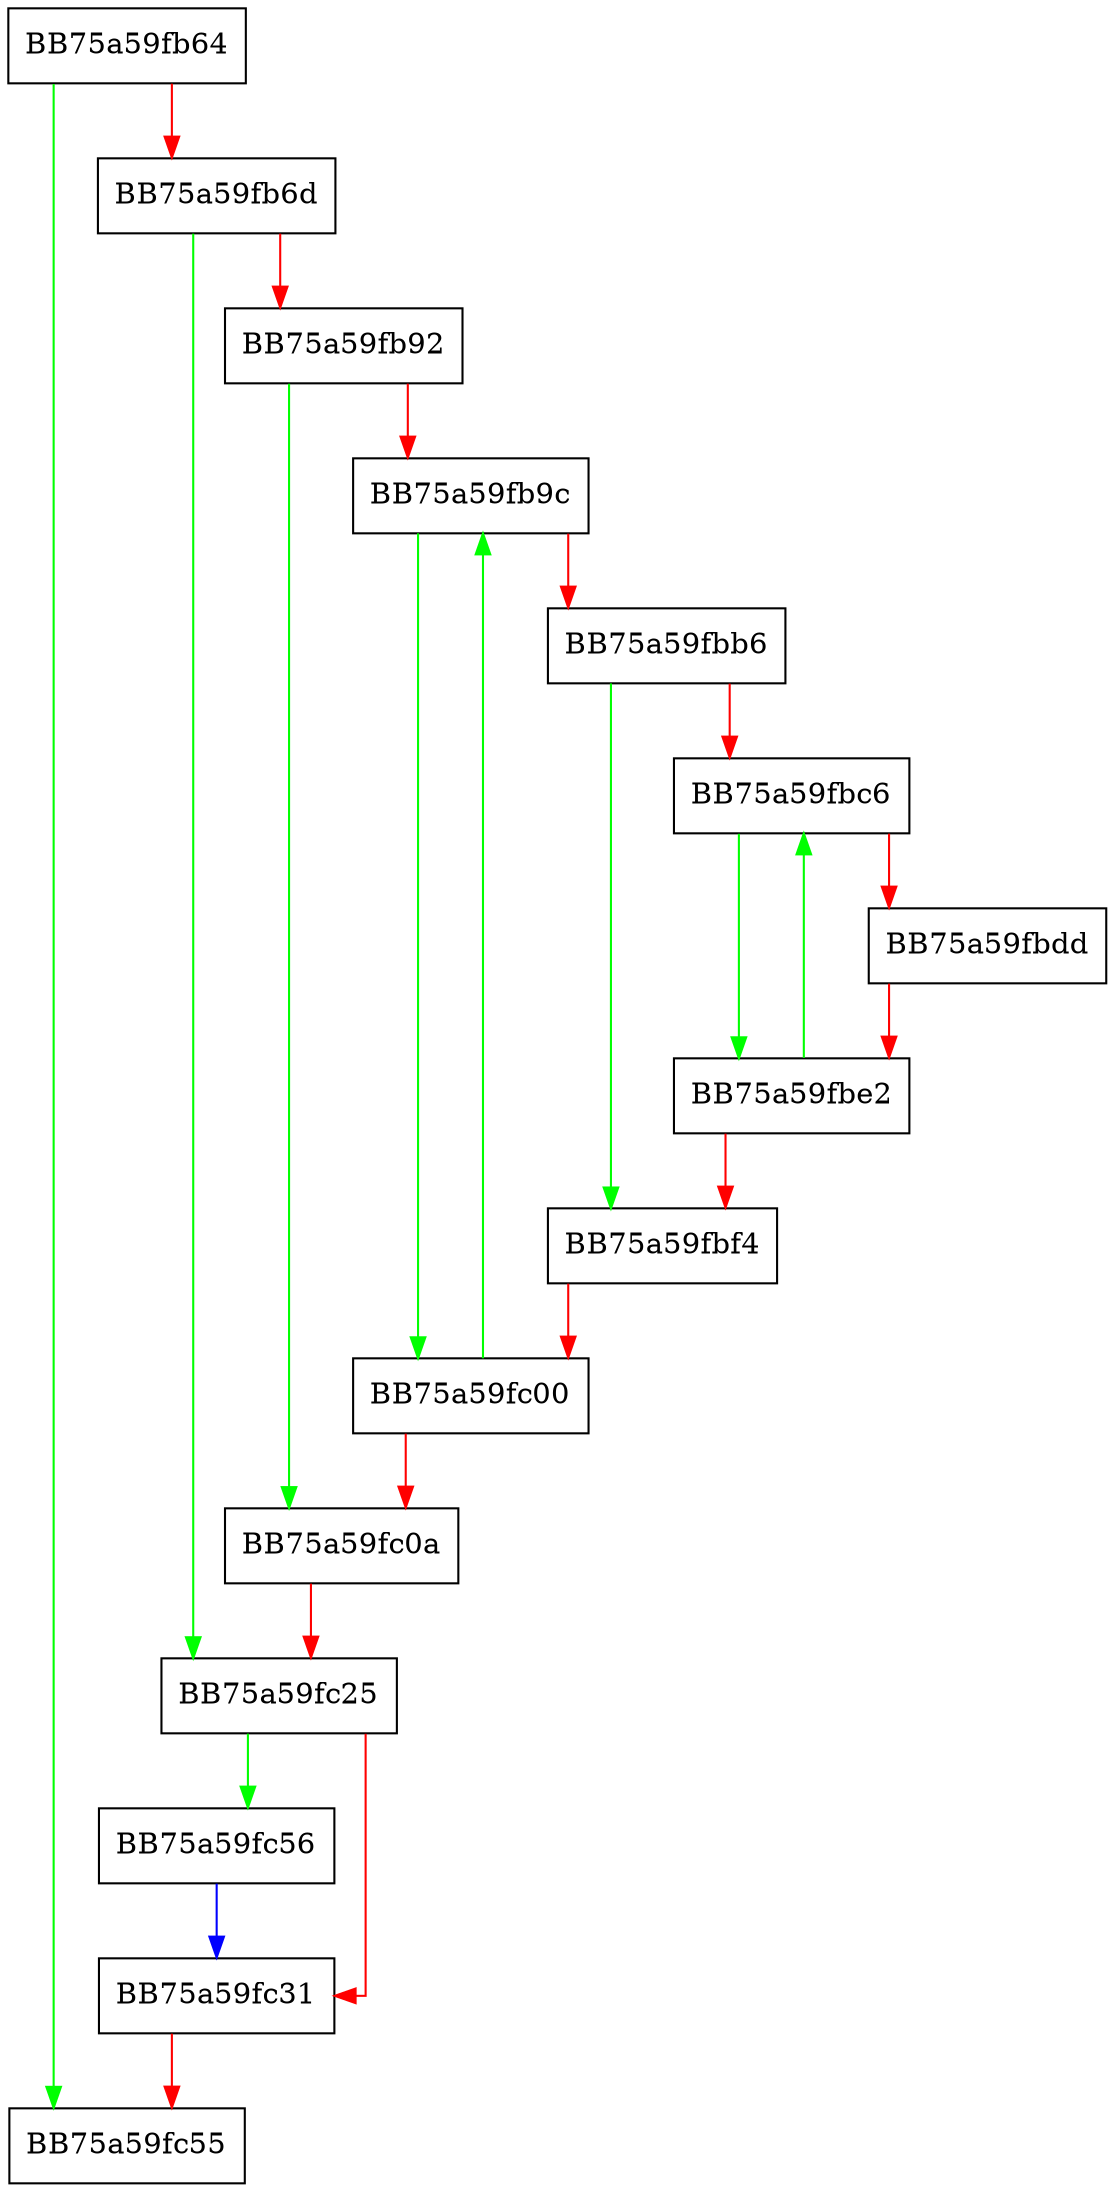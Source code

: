 digraph FreePersistedResults {
  node [shape="box"];
  graph [splines=ortho];
  BB75a59fb64 -> BB75a59fc55 [color="green"];
  BB75a59fb64 -> BB75a59fb6d [color="red"];
  BB75a59fb6d -> BB75a59fc25 [color="green"];
  BB75a59fb6d -> BB75a59fb92 [color="red"];
  BB75a59fb92 -> BB75a59fc0a [color="green"];
  BB75a59fb92 -> BB75a59fb9c [color="red"];
  BB75a59fb9c -> BB75a59fc00 [color="green"];
  BB75a59fb9c -> BB75a59fbb6 [color="red"];
  BB75a59fbb6 -> BB75a59fbf4 [color="green"];
  BB75a59fbb6 -> BB75a59fbc6 [color="red"];
  BB75a59fbc6 -> BB75a59fbe2 [color="green"];
  BB75a59fbc6 -> BB75a59fbdd [color="red"];
  BB75a59fbdd -> BB75a59fbe2 [color="red"];
  BB75a59fbe2 -> BB75a59fbc6 [color="green"];
  BB75a59fbe2 -> BB75a59fbf4 [color="red"];
  BB75a59fbf4 -> BB75a59fc00 [color="red"];
  BB75a59fc00 -> BB75a59fb9c [color="green"];
  BB75a59fc00 -> BB75a59fc0a [color="red"];
  BB75a59fc0a -> BB75a59fc25 [color="red"];
  BB75a59fc25 -> BB75a59fc56 [color="green"];
  BB75a59fc25 -> BB75a59fc31 [color="red"];
  BB75a59fc31 -> BB75a59fc55 [color="red"];
  BB75a59fc56 -> BB75a59fc31 [color="blue"];
}